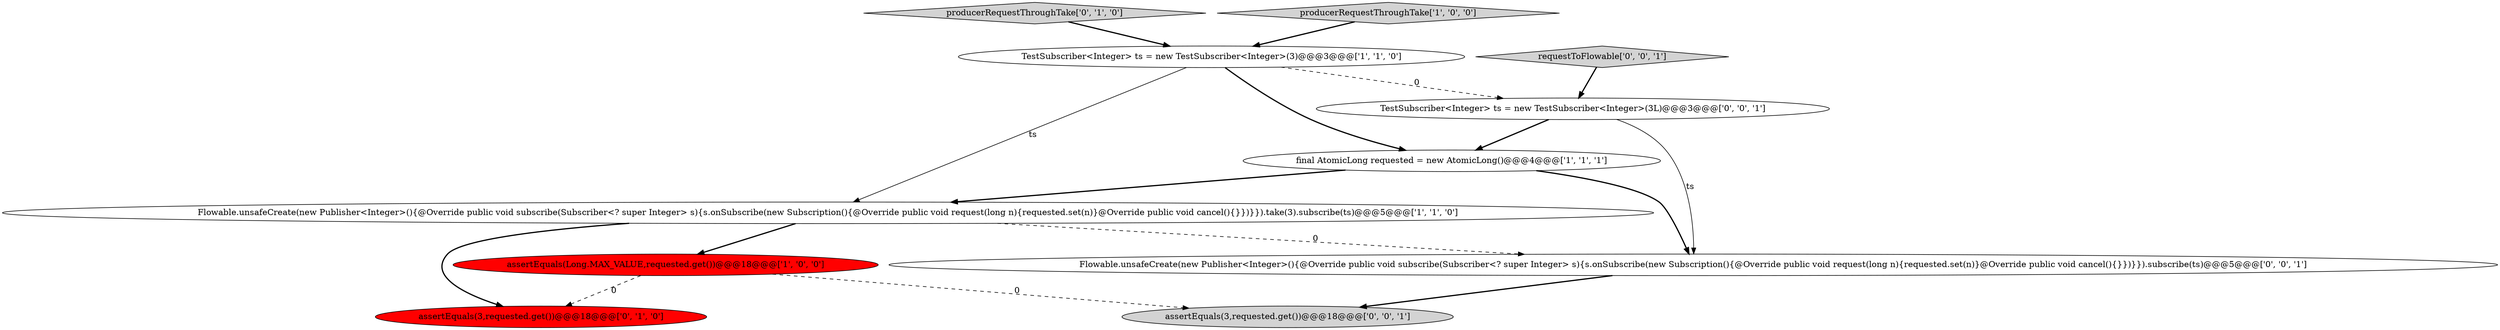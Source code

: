 digraph {
7 [style = filled, label = "assertEquals(3,requested.get())@@@18@@@['0', '0', '1']", fillcolor = lightgray, shape = ellipse image = "AAA0AAABBB3BBB"];
5 [style = filled, label = "producerRequestThroughTake['0', '1', '0']", fillcolor = lightgray, shape = diamond image = "AAA0AAABBB2BBB"];
9 [style = filled, label = "TestSubscriber<Integer> ts = new TestSubscriber<Integer>(3L)@@@3@@@['0', '0', '1']", fillcolor = white, shape = ellipse image = "AAA0AAABBB3BBB"];
4 [style = filled, label = "TestSubscriber<Integer> ts = new TestSubscriber<Integer>(3)@@@3@@@['1', '1', '0']", fillcolor = white, shape = ellipse image = "AAA0AAABBB1BBB"];
3 [style = filled, label = "producerRequestThroughTake['1', '0', '0']", fillcolor = lightgray, shape = diamond image = "AAA0AAABBB1BBB"];
6 [style = filled, label = "assertEquals(3,requested.get())@@@18@@@['0', '1', '0']", fillcolor = red, shape = ellipse image = "AAA1AAABBB2BBB"];
10 [style = filled, label = "requestToFlowable['0', '0', '1']", fillcolor = lightgray, shape = diamond image = "AAA0AAABBB3BBB"];
1 [style = filled, label = "Flowable.unsafeCreate(new Publisher<Integer>(){@Override public void subscribe(Subscriber<? super Integer> s){s.onSubscribe(new Subscription(){@Override public void request(long n){requested.set(n)}@Override public void cancel(){}})}}).take(3).subscribe(ts)@@@5@@@['1', '1', '0']", fillcolor = white, shape = ellipse image = "AAA0AAABBB1BBB"];
8 [style = filled, label = "Flowable.unsafeCreate(new Publisher<Integer>(){@Override public void subscribe(Subscriber<? super Integer> s){s.onSubscribe(new Subscription(){@Override public void request(long n){requested.set(n)}@Override public void cancel(){}})}}).subscribe(ts)@@@5@@@['0', '0', '1']", fillcolor = white, shape = ellipse image = "AAA0AAABBB3BBB"];
0 [style = filled, label = "final AtomicLong requested = new AtomicLong()@@@4@@@['1', '1', '1']", fillcolor = white, shape = ellipse image = "AAA0AAABBB1BBB"];
2 [style = filled, label = "assertEquals(Long.MAX_VALUE,requested.get())@@@18@@@['1', '0', '0']", fillcolor = red, shape = ellipse image = "AAA1AAABBB1BBB"];
4->9 [style = dashed, label="0"];
1->8 [style = dashed, label="0"];
1->2 [style = bold, label=""];
10->9 [style = bold, label=""];
1->6 [style = bold, label=""];
9->0 [style = bold, label=""];
2->6 [style = dashed, label="0"];
2->7 [style = dashed, label="0"];
3->4 [style = bold, label=""];
0->1 [style = bold, label=""];
4->1 [style = solid, label="ts"];
5->4 [style = bold, label=""];
8->7 [style = bold, label=""];
4->0 [style = bold, label=""];
0->8 [style = bold, label=""];
9->8 [style = solid, label="ts"];
}
